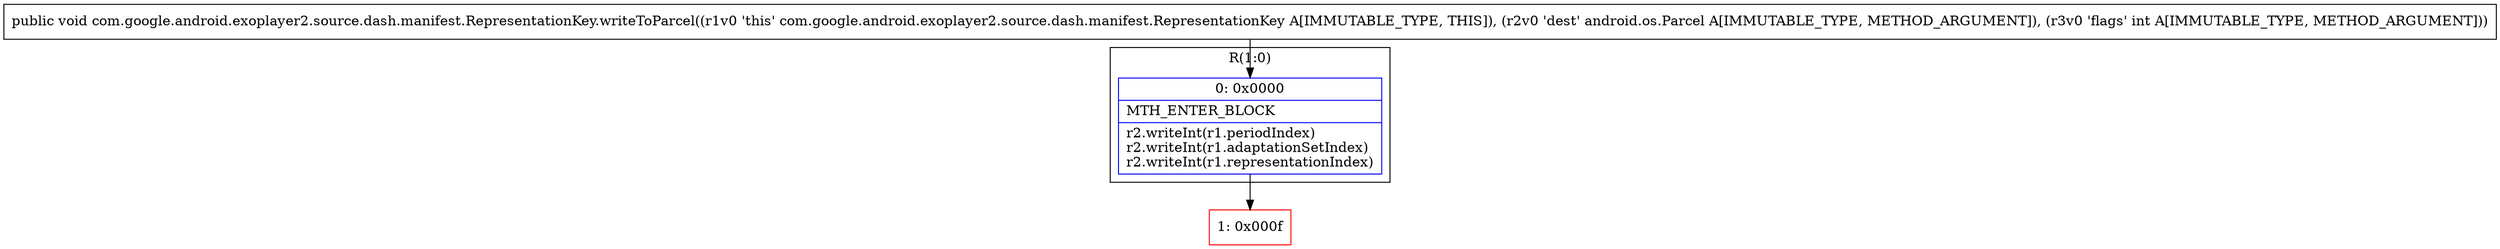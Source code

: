 digraph "CFG forcom.google.android.exoplayer2.source.dash.manifest.RepresentationKey.writeToParcel(Landroid\/os\/Parcel;I)V" {
subgraph cluster_Region_122042054 {
label = "R(1:0)";
node [shape=record,color=blue];
Node_0 [shape=record,label="{0\:\ 0x0000|MTH_ENTER_BLOCK\l|r2.writeInt(r1.periodIndex)\lr2.writeInt(r1.adaptationSetIndex)\lr2.writeInt(r1.representationIndex)\l}"];
}
Node_1 [shape=record,color=red,label="{1\:\ 0x000f}"];
MethodNode[shape=record,label="{public void com.google.android.exoplayer2.source.dash.manifest.RepresentationKey.writeToParcel((r1v0 'this' com.google.android.exoplayer2.source.dash.manifest.RepresentationKey A[IMMUTABLE_TYPE, THIS]), (r2v0 'dest' android.os.Parcel A[IMMUTABLE_TYPE, METHOD_ARGUMENT]), (r3v0 'flags' int A[IMMUTABLE_TYPE, METHOD_ARGUMENT])) }"];
MethodNode -> Node_0;
Node_0 -> Node_1;
}

